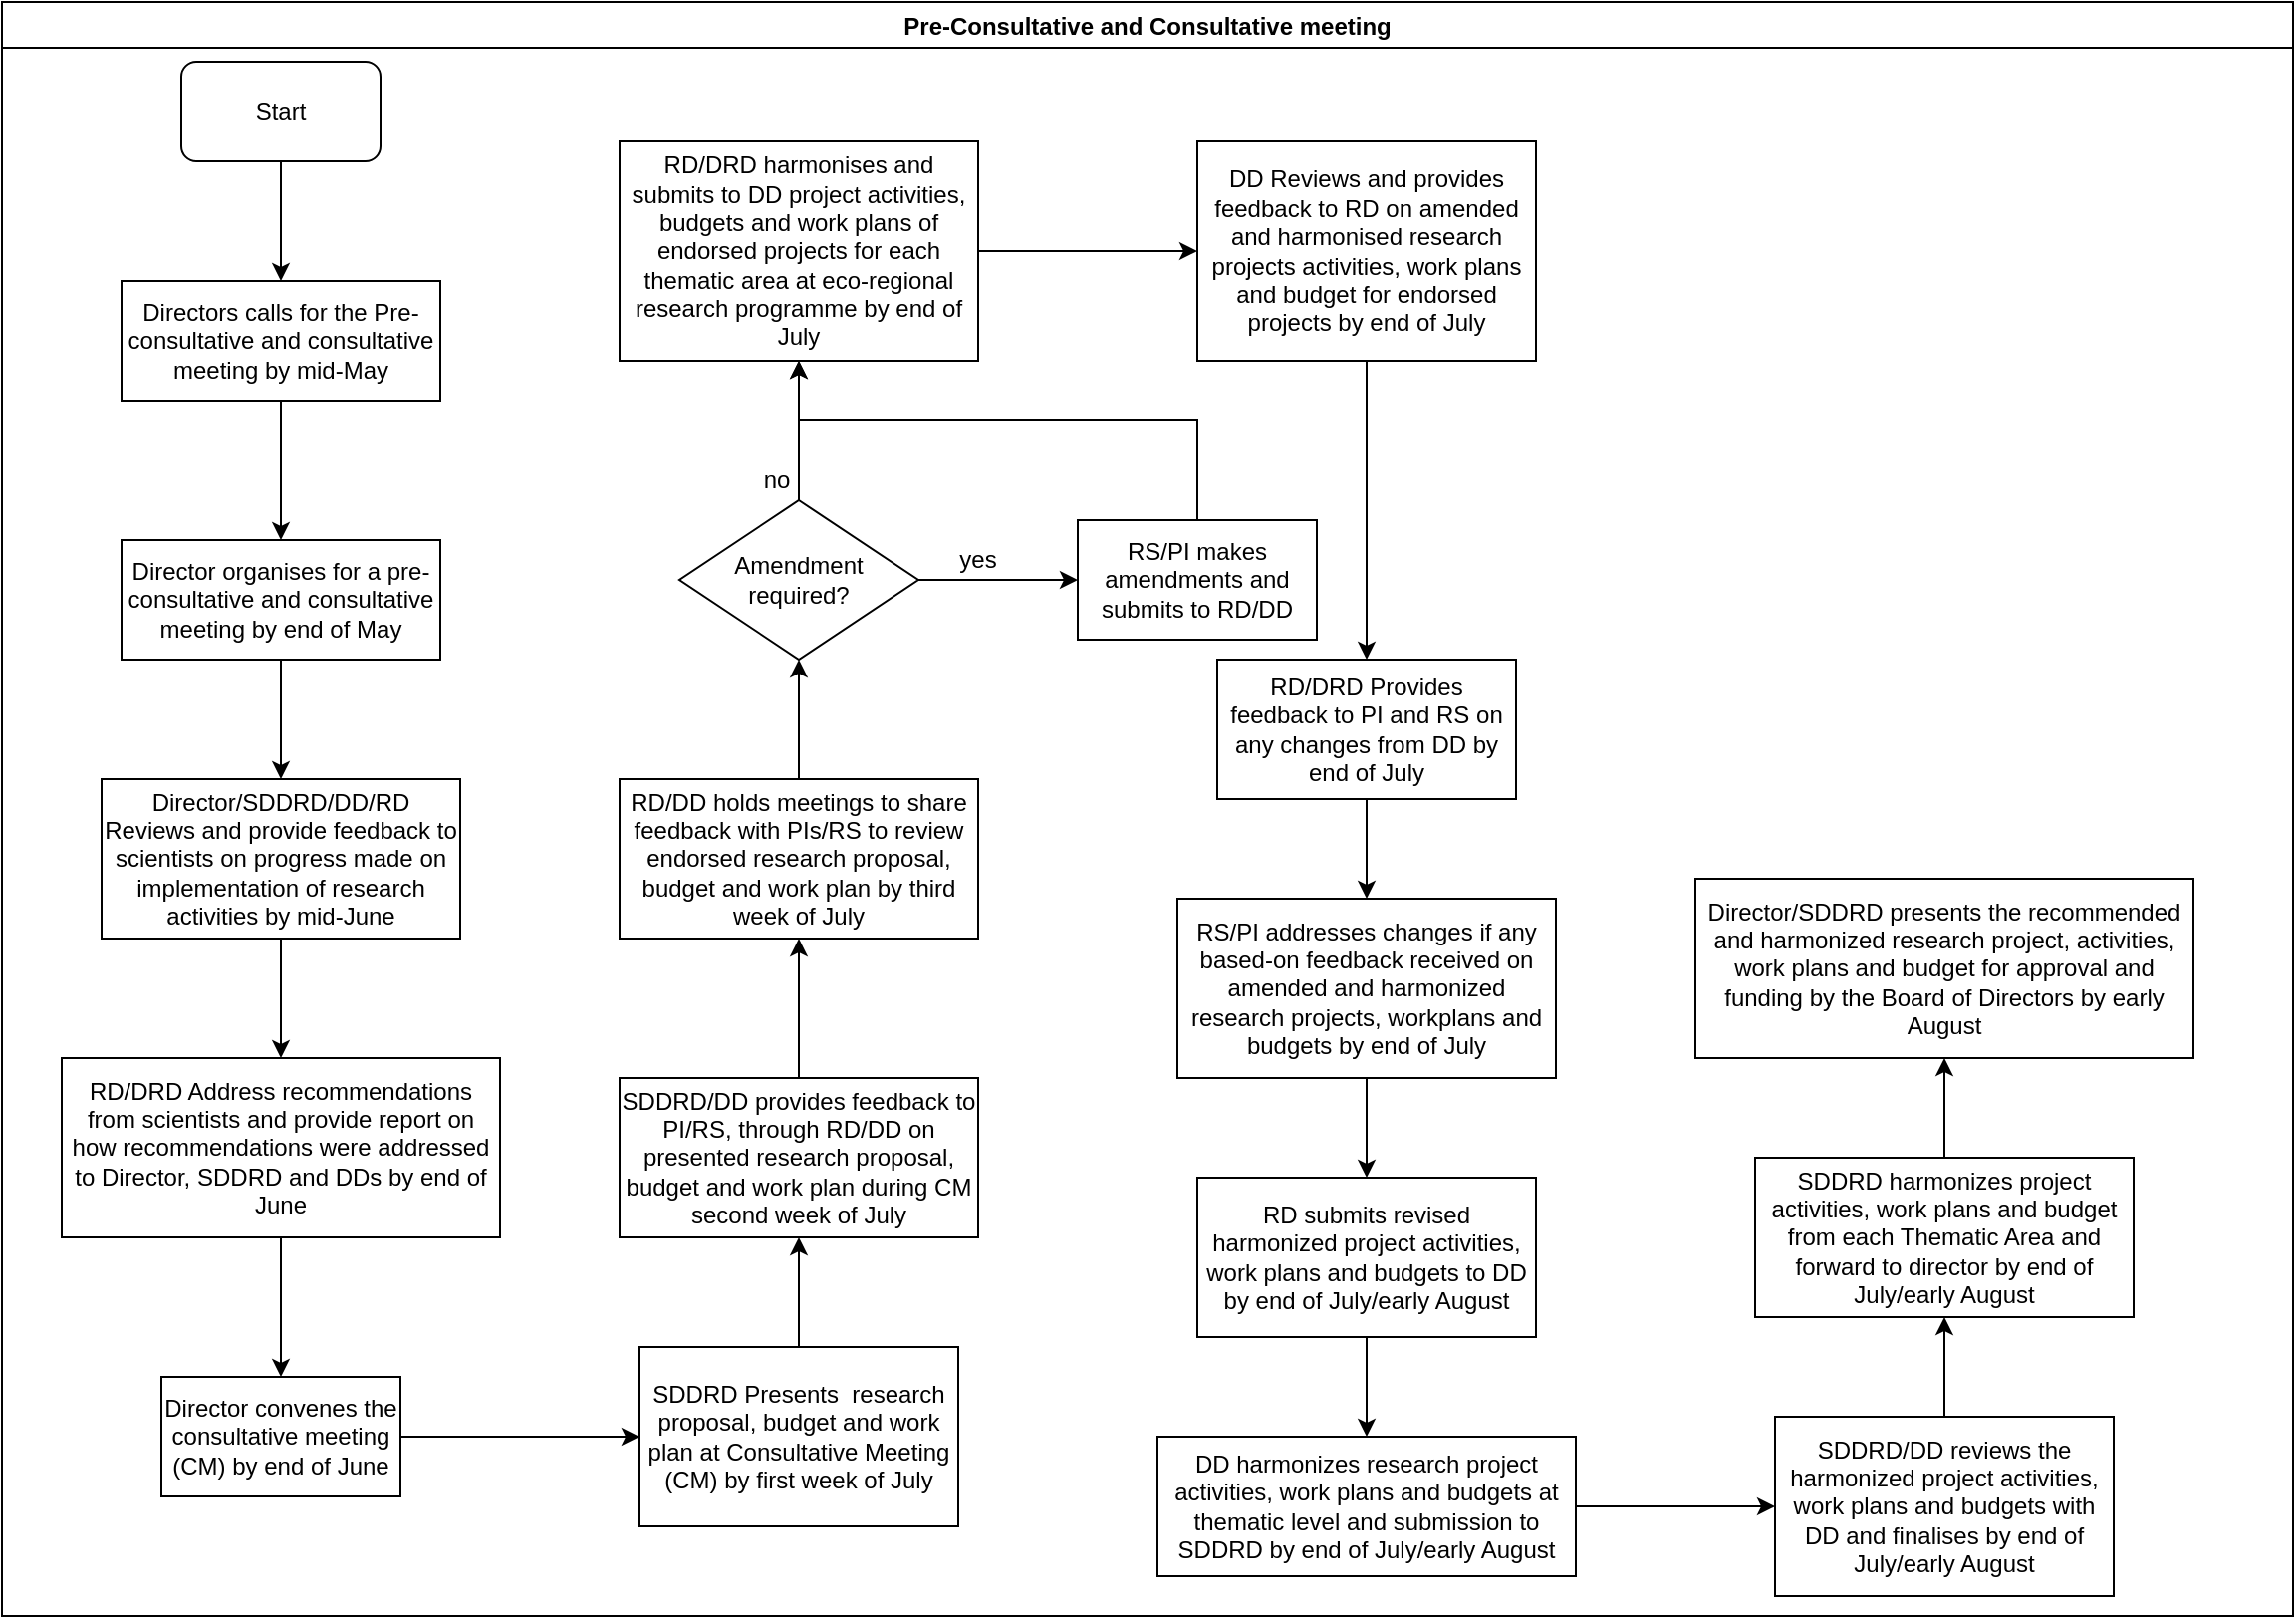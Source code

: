 <mxfile version="14.2.7" type="github">
  <diagram id="7WZmSiz0M4jWql_Y_E7b" name="Page-1">
    <mxGraphModel dx="1038" dy="547" grid="1" gridSize="10" guides="1" tooltips="1" connect="1" arrows="1" fold="1" page="1" pageScale="1" pageWidth="1169" pageHeight="827" math="0" shadow="0">
      <root>
        <mxCell id="0" />
        <mxCell id="1" parent="0" />
        <mxCell id="KGjc-fxRxSXkj4jjtw1g-1" value="Pre-Consultative and Consultative meeting" style="swimlane;" vertex="1" parent="1">
          <mxGeometry x="10" y="10" width="1150" height="810" as="geometry" />
        </mxCell>
        <mxCell id="KGjc-fxRxSXkj4jjtw1g-2" value="Start" style="rounded=1;whiteSpace=wrap;html=1;" vertex="1" parent="KGjc-fxRxSXkj4jjtw1g-1">
          <mxGeometry x="90" y="30" width="100" height="50" as="geometry" />
        </mxCell>
        <mxCell id="KGjc-fxRxSXkj4jjtw1g-5" value="Directors calls for the Pre-consultative and consultative meeting by mid-May" style="rounded=0;whiteSpace=wrap;html=1;" vertex="1" parent="KGjc-fxRxSXkj4jjtw1g-1">
          <mxGeometry x="60" y="140" width="160" height="60" as="geometry" />
        </mxCell>
        <mxCell id="KGjc-fxRxSXkj4jjtw1g-4" value="" style="edgeStyle=orthogonalEdgeStyle;rounded=0;orthogonalLoop=1;jettySize=auto;html=1;entryX=0.5;entryY=0;entryDx=0;entryDy=0;" edge="1" parent="KGjc-fxRxSXkj4jjtw1g-1" source="KGjc-fxRxSXkj4jjtw1g-2" target="KGjc-fxRxSXkj4jjtw1g-5">
          <mxGeometry relative="1" as="geometry">
            <mxPoint x="140" y="155" as="targetPoint" />
          </mxGeometry>
        </mxCell>
        <mxCell id="KGjc-fxRxSXkj4jjtw1g-12" value="Director convenes the consultative meeting (CM) by end of June" style="whiteSpace=wrap;html=1;rounded=0;" vertex="1" parent="KGjc-fxRxSXkj4jjtw1g-1">
          <mxGeometry x="80" y="690" width="120" height="60" as="geometry" />
        </mxCell>
        <mxCell id="KGjc-fxRxSXkj4jjtw1g-14" value="SDDRD Presents&amp;nbsp; research proposal, budget and work plan at Consultative Meeting (CM) by first week of July" style="whiteSpace=wrap;html=1;rounded=0;" vertex="1" parent="KGjc-fxRxSXkj4jjtw1g-1">
          <mxGeometry x="320" y="675" width="160" height="90" as="geometry" />
        </mxCell>
        <mxCell id="KGjc-fxRxSXkj4jjtw1g-15" value="" style="edgeStyle=orthogonalEdgeStyle;rounded=0;orthogonalLoop=1;jettySize=auto;html=1;" edge="1" parent="KGjc-fxRxSXkj4jjtw1g-1" source="KGjc-fxRxSXkj4jjtw1g-12" target="KGjc-fxRxSXkj4jjtw1g-14">
          <mxGeometry relative="1" as="geometry" />
        </mxCell>
        <mxCell id="KGjc-fxRxSXkj4jjtw1g-16" value="SDDRD/DD provides feedback to PI/RS, through RD/DD on presented research proposal, budget and work plan during CM second week of July" style="whiteSpace=wrap;html=1;rounded=0;" vertex="1" parent="KGjc-fxRxSXkj4jjtw1g-1">
          <mxGeometry x="310" y="540" width="180" height="80" as="geometry" />
        </mxCell>
        <mxCell id="KGjc-fxRxSXkj4jjtw1g-17" value="" style="edgeStyle=orthogonalEdgeStyle;rounded=0;orthogonalLoop=1;jettySize=auto;html=1;" edge="1" parent="KGjc-fxRxSXkj4jjtw1g-1" source="KGjc-fxRxSXkj4jjtw1g-14" target="KGjc-fxRxSXkj4jjtw1g-16">
          <mxGeometry relative="1" as="geometry" />
        </mxCell>
        <mxCell id="KGjc-fxRxSXkj4jjtw1g-20" value="&lt;div&gt;Amendment&lt;/div&gt;&lt;div&gt;required?&lt;br&gt;&lt;/div&gt;" style="rhombus;whiteSpace=wrap;html=1;rounded=0;" vertex="1" parent="KGjc-fxRxSXkj4jjtw1g-1">
          <mxGeometry x="340" y="250" width="120" height="80" as="geometry" />
        </mxCell>
        <mxCell id="KGjc-fxRxSXkj4jjtw1g-26" value="yes" style="text;html=1;strokeColor=none;fillColor=none;align=center;verticalAlign=middle;whiteSpace=wrap;rounded=0;" vertex="1" parent="KGjc-fxRxSXkj4jjtw1g-1">
          <mxGeometry x="470" y="270" width="40" height="20" as="geometry" />
        </mxCell>
        <mxCell id="KGjc-fxRxSXkj4jjtw1g-27" value="no" style="text;html=1;strokeColor=none;fillColor=none;align=center;verticalAlign=middle;whiteSpace=wrap;rounded=0;" vertex="1" parent="KGjc-fxRxSXkj4jjtw1g-1">
          <mxGeometry x="369" y="230" width="40" height="20" as="geometry" />
        </mxCell>
        <mxCell id="KGjc-fxRxSXkj4jjtw1g-33" value="RD/DRD Provides feedback to PI and RS on any changes from DD by end of July" style="rounded=0;whiteSpace=wrap;html=1;" vertex="1" parent="KGjc-fxRxSXkj4jjtw1g-1">
          <mxGeometry x="610" y="330" width="150" height="70" as="geometry" />
        </mxCell>
        <mxCell id="KGjc-fxRxSXkj4jjtw1g-34" value="RS/PI addresses changes if any based-on feedback received on amended and harmonized research projects, workplans and budgets by end of July" style="whiteSpace=wrap;html=1;rounded=0;" vertex="1" parent="KGjc-fxRxSXkj4jjtw1g-1">
          <mxGeometry x="590" y="450" width="190" height="90" as="geometry" />
        </mxCell>
        <mxCell id="KGjc-fxRxSXkj4jjtw1g-35" value="" style="edgeStyle=orthogonalEdgeStyle;rounded=0;orthogonalLoop=1;jettySize=auto;html=1;" edge="1" parent="KGjc-fxRxSXkj4jjtw1g-1" source="KGjc-fxRxSXkj4jjtw1g-33" target="KGjc-fxRxSXkj4jjtw1g-34">
          <mxGeometry relative="1" as="geometry" />
        </mxCell>
        <mxCell id="KGjc-fxRxSXkj4jjtw1g-36" value="RD submits revised harmonized project activities, work plans and budgets to DD by end of July/early August" style="whiteSpace=wrap;html=1;rounded=0;" vertex="1" parent="KGjc-fxRxSXkj4jjtw1g-1">
          <mxGeometry x="600" y="590" width="170" height="80" as="geometry" />
        </mxCell>
        <mxCell id="KGjc-fxRxSXkj4jjtw1g-37" value="" style="edgeStyle=orthogonalEdgeStyle;rounded=0;orthogonalLoop=1;jettySize=auto;html=1;" edge="1" parent="KGjc-fxRxSXkj4jjtw1g-1" source="KGjc-fxRxSXkj4jjtw1g-34" target="KGjc-fxRxSXkj4jjtw1g-36">
          <mxGeometry relative="1" as="geometry" />
        </mxCell>
        <mxCell id="KGjc-fxRxSXkj4jjtw1g-38" value="DD harmonizes research project activities, work plans and budgets at thematic level and submission to SDDRD by end of July/early August" style="whiteSpace=wrap;html=1;rounded=0;" vertex="1" parent="KGjc-fxRxSXkj4jjtw1g-1">
          <mxGeometry x="580" y="720" width="210" height="70" as="geometry" />
        </mxCell>
        <mxCell id="KGjc-fxRxSXkj4jjtw1g-39" value="" style="edgeStyle=orthogonalEdgeStyle;rounded=0;orthogonalLoop=1;jettySize=auto;html=1;" edge="1" parent="KGjc-fxRxSXkj4jjtw1g-1" source="KGjc-fxRxSXkj4jjtw1g-36" target="KGjc-fxRxSXkj4jjtw1g-38">
          <mxGeometry relative="1" as="geometry" />
        </mxCell>
        <mxCell id="KGjc-fxRxSXkj4jjtw1g-42" value="SDDRD harmonizes project activities, work plans and budget from each Thematic Area and forward to director by end of July/early August" style="whiteSpace=wrap;html=1;rounded=0;" vertex="1" parent="KGjc-fxRxSXkj4jjtw1g-1">
          <mxGeometry x="880" y="580" width="190" height="80" as="geometry" />
        </mxCell>
        <mxCell id="KGjc-fxRxSXkj4jjtw1g-44" value="Director/SDDRD presents the recommended and harmonized research project, activities, work plans and budget for approval and funding by the Board of Directors by early August" style="whiteSpace=wrap;html=1;rounded=0;" vertex="1" parent="KGjc-fxRxSXkj4jjtw1g-1">
          <mxGeometry x="850" y="440" width="250" height="90" as="geometry" />
        </mxCell>
        <mxCell id="KGjc-fxRxSXkj4jjtw1g-45" value="" style="edgeStyle=orthogonalEdgeStyle;rounded=0;orthogonalLoop=1;jettySize=auto;html=1;" edge="1" parent="KGjc-fxRxSXkj4jjtw1g-1" source="KGjc-fxRxSXkj4jjtw1g-42" target="KGjc-fxRxSXkj4jjtw1g-44">
          <mxGeometry relative="1" as="geometry" />
        </mxCell>
        <mxCell id="KGjc-fxRxSXkj4jjtw1g-9" value="" style="edgeStyle=orthogonalEdgeStyle;rounded=0;orthogonalLoop=1;jettySize=auto;html=1;" edge="1" parent="1" source="KGjc-fxRxSXkj4jjtw1g-6" target="KGjc-fxRxSXkj4jjtw1g-8">
          <mxGeometry relative="1" as="geometry" />
        </mxCell>
        <mxCell id="KGjc-fxRxSXkj4jjtw1g-6" value="Director organises for a pre-consultative and consultative meeting by end of May" style="whiteSpace=wrap;html=1;rounded=0;" vertex="1" parent="1">
          <mxGeometry x="70" y="280" width="160" height="60" as="geometry" />
        </mxCell>
        <mxCell id="KGjc-fxRxSXkj4jjtw1g-7" value="" style="edgeStyle=orthogonalEdgeStyle;rounded=0;orthogonalLoop=1;jettySize=auto;html=1;" edge="1" parent="1" source="KGjc-fxRxSXkj4jjtw1g-5" target="KGjc-fxRxSXkj4jjtw1g-6">
          <mxGeometry relative="1" as="geometry" />
        </mxCell>
        <mxCell id="KGjc-fxRxSXkj4jjtw1g-11" value="" style="edgeStyle=orthogonalEdgeStyle;rounded=0;orthogonalLoop=1;jettySize=auto;html=1;" edge="1" parent="1" source="KGjc-fxRxSXkj4jjtw1g-8" target="KGjc-fxRxSXkj4jjtw1g-10">
          <mxGeometry relative="1" as="geometry" />
        </mxCell>
        <mxCell id="KGjc-fxRxSXkj4jjtw1g-8" value="Director/SDDRD/DD/RD Reviews and provide feedback to scientists on progress made on implementation of research activities by mid-June" style="whiteSpace=wrap;html=1;rounded=0;" vertex="1" parent="1">
          <mxGeometry x="60" y="400" width="180" height="80" as="geometry" />
        </mxCell>
        <mxCell id="KGjc-fxRxSXkj4jjtw1g-13" value="" style="edgeStyle=orthogonalEdgeStyle;rounded=0;orthogonalLoop=1;jettySize=auto;html=1;" edge="1" parent="1" source="KGjc-fxRxSXkj4jjtw1g-10" target="KGjc-fxRxSXkj4jjtw1g-12">
          <mxGeometry relative="1" as="geometry" />
        </mxCell>
        <mxCell id="KGjc-fxRxSXkj4jjtw1g-10" value="RD/DRD Address recommendations from scientists and provide report on how recommendations were addressed to Director, SDDRD and DDs by end of June" style="whiteSpace=wrap;html=1;rounded=0;" vertex="1" parent="1">
          <mxGeometry x="40" y="540" width="220" height="90" as="geometry" />
        </mxCell>
        <mxCell id="KGjc-fxRxSXkj4jjtw1g-21" value="" style="edgeStyle=orthogonalEdgeStyle;rounded=0;orthogonalLoop=1;jettySize=auto;html=1;" edge="1" parent="1" source="KGjc-fxRxSXkj4jjtw1g-18" target="KGjc-fxRxSXkj4jjtw1g-20">
          <mxGeometry relative="1" as="geometry" />
        </mxCell>
        <mxCell id="KGjc-fxRxSXkj4jjtw1g-18" value="RD/DD holds meetings to share feedback with PIs/RS to review endorsed research proposal, budget and work plan by third week of July" style="whiteSpace=wrap;html=1;rounded=0;" vertex="1" parent="1">
          <mxGeometry x="320" y="400" width="180" height="80" as="geometry" />
        </mxCell>
        <mxCell id="KGjc-fxRxSXkj4jjtw1g-19" value="" style="edgeStyle=orthogonalEdgeStyle;rounded=0;orthogonalLoop=1;jettySize=auto;html=1;" edge="1" parent="1" source="KGjc-fxRxSXkj4jjtw1g-16" target="KGjc-fxRxSXkj4jjtw1g-18">
          <mxGeometry relative="1" as="geometry" />
        </mxCell>
        <mxCell id="KGjc-fxRxSXkj4jjtw1g-31" value="" style="edgeStyle=orthogonalEdgeStyle;rounded=0;orthogonalLoop=1;jettySize=auto;html=1;" edge="1" parent="1" source="KGjc-fxRxSXkj4jjtw1g-22" target="KGjc-fxRxSXkj4jjtw1g-30">
          <mxGeometry relative="1" as="geometry" />
        </mxCell>
        <mxCell id="KGjc-fxRxSXkj4jjtw1g-22" value="RD/DRD harmonises and submits to DD project activities, budgets and work plans of endorsed projects for each thematic area at eco-regional research programme by end of July" style="whiteSpace=wrap;html=1;rounded=0;" vertex="1" parent="1">
          <mxGeometry x="320" y="80" width="180" height="110" as="geometry" />
        </mxCell>
        <mxCell id="KGjc-fxRxSXkj4jjtw1g-23" value="" style="edgeStyle=orthogonalEdgeStyle;rounded=0;orthogonalLoop=1;jettySize=auto;html=1;" edge="1" parent="1" source="KGjc-fxRxSXkj4jjtw1g-20" target="KGjc-fxRxSXkj4jjtw1g-22">
          <mxGeometry relative="1" as="geometry" />
        </mxCell>
        <mxCell id="KGjc-fxRxSXkj4jjtw1g-29" value="" style="edgeStyle=orthogonalEdgeStyle;rounded=0;orthogonalLoop=1;jettySize=auto;html=1;entryX=0.5;entryY=1;entryDx=0;entryDy=0;exitX=0.5;exitY=0;exitDx=0;exitDy=0;" edge="1" parent="1" source="KGjc-fxRxSXkj4jjtw1g-24" target="KGjc-fxRxSXkj4jjtw1g-22">
          <mxGeometry relative="1" as="geometry">
            <mxPoint x="610" y="190" as="targetPoint" />
            <Array as="points">
              <mxPoint x="610" y="220" />
              <mxPoint x="410" y="220" />
            </Array>
          </mxGeometry>
        </mxCell>
        <mxCell id="KGjc-fxRxSXkj4jjtw1g-24" value="RS/PI makes amendments and submits to RD/DD" style="whiteSpace=wrap;html=1;rounded=0;" vertex="1" parent="1">
          <mxGeometry x="550" y="270" width="120" height="60" as="geometry" />
        </mxCell>
        <mxCell id="KGjc-fxRxSXkj4jjtw1g-25" value="" style="edgeStyle=orthogonalEdgeStyle;rounded=0;orthogonalLoop=1;jettySize=auto;html=1;" edge="1" parent="1" source="KGjc-fxRxSXkj4jjtw1g-20" target="KGjc-fxRxSXkj4jjtw1g-24">
          <mxGeometry relative="1" as="geometry" />
        </mxCell>
        <mxCell id="KGjc-fxRxSXkj4jjtw1g-32" value="" style="edgeStyle=orthogonalEdgeStyle;rounded=0;orthogonalLoop=1;jettySize=auto;html=1;" edge="1" parent="1" source="KGjc-fxRxSXkj4jjtw1g-30" target="KGjc-fxRxSXkj4jjtw1g-33">
          <mxGeometry relative="1" as="geometry">
            <mxPoint x="695" y="360" as="targetPoint" />
          </mxGeometry>
        </mxCell>
        <mxCell id="KGjc-fxRxSXkj4jjtw1g-30" value="DD Reviews and provides feedback to RD on amended and harmonised research projects activities, work plans and budget for endorsed projects by end of July" style="whiteSpace=wrap;html=1;rounded=0;" vertex="1" parent="1">
          <mxGeometry x="610" y="80" width="170" height="110" as="geometry" />
        </mxCell>
        <mxCell id="KGjc-fxRxSXkj4jjtw1g-43" value="" style="edgeStyle=orthogonalEdgeStyle;rounded=0;orthogonalLoop=1;jettySize=auto;html=1;" edge="1" parent="1" source="KGjc-fxRxSXkj4jjtw1g-40" target="KGjc-fxRxSXkj4jjtw1g-42">
          <mxGeometry relative="1" as="geometry" />
        </mxCell>
        <mxCell id="KGjc-fxRxSXkj4jjtw1g-40" value="SDDRD/DD reviews the harmonized project activities, work plans and budgets with DD and finalises by end of July/early August" style="whiteSpace=wrap;html=1;rounded=0;" vertex="1" parent="1">
          <mxGeometry x="900" y="720" width="170" height="90" as="geometry" />
        </mxCell>
        <mxCell id="KGjc-fxRxSXkj4jjtw1g-41" value="" style="edgeStyle=orthogonalEdgeStyle;rounded=0;orthogonalLoop=1;jettySize=auto;html=1;" edge="1" parent="1" source="KGjc-fxRxSXkj4jjtw1g-38" target="KGjc-fxRxSXkj4jjtw1g-40">
          <mxGeometry relative="1" as="geometry" />
        </mxCell>
      </root>
    </mxGraphModel>
  </diagram>
</mxfile>
